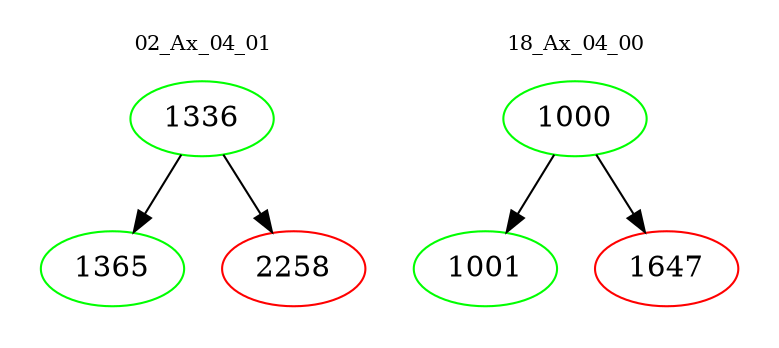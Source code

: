digraph{
subgraph cluster_0 {
color = white
label = "02_Ax_04_01";
fontsize=10;
T0_1336 [label="1336", color="green"]
T0_1336 -> T0_1365 [color="black"]
T0_1365 [label="1365", color="green"]
T0_1336 -> T0_2258 [color="black"]
T0_2258 [label="2258", color="red"]
}
subgraph cluster_1 {
color = white
label = "18_Ax_04_00";
fontsize=10;
T1_1000 [label="1000", color="green"]
T1_1000 -> T1_1001 [color="black"]
T1_1001 [label="1001", color="green"]
T1_1000 -> T1_1647 [color="black"]
T1_1647 [label="1647", color="red"]
}
}
